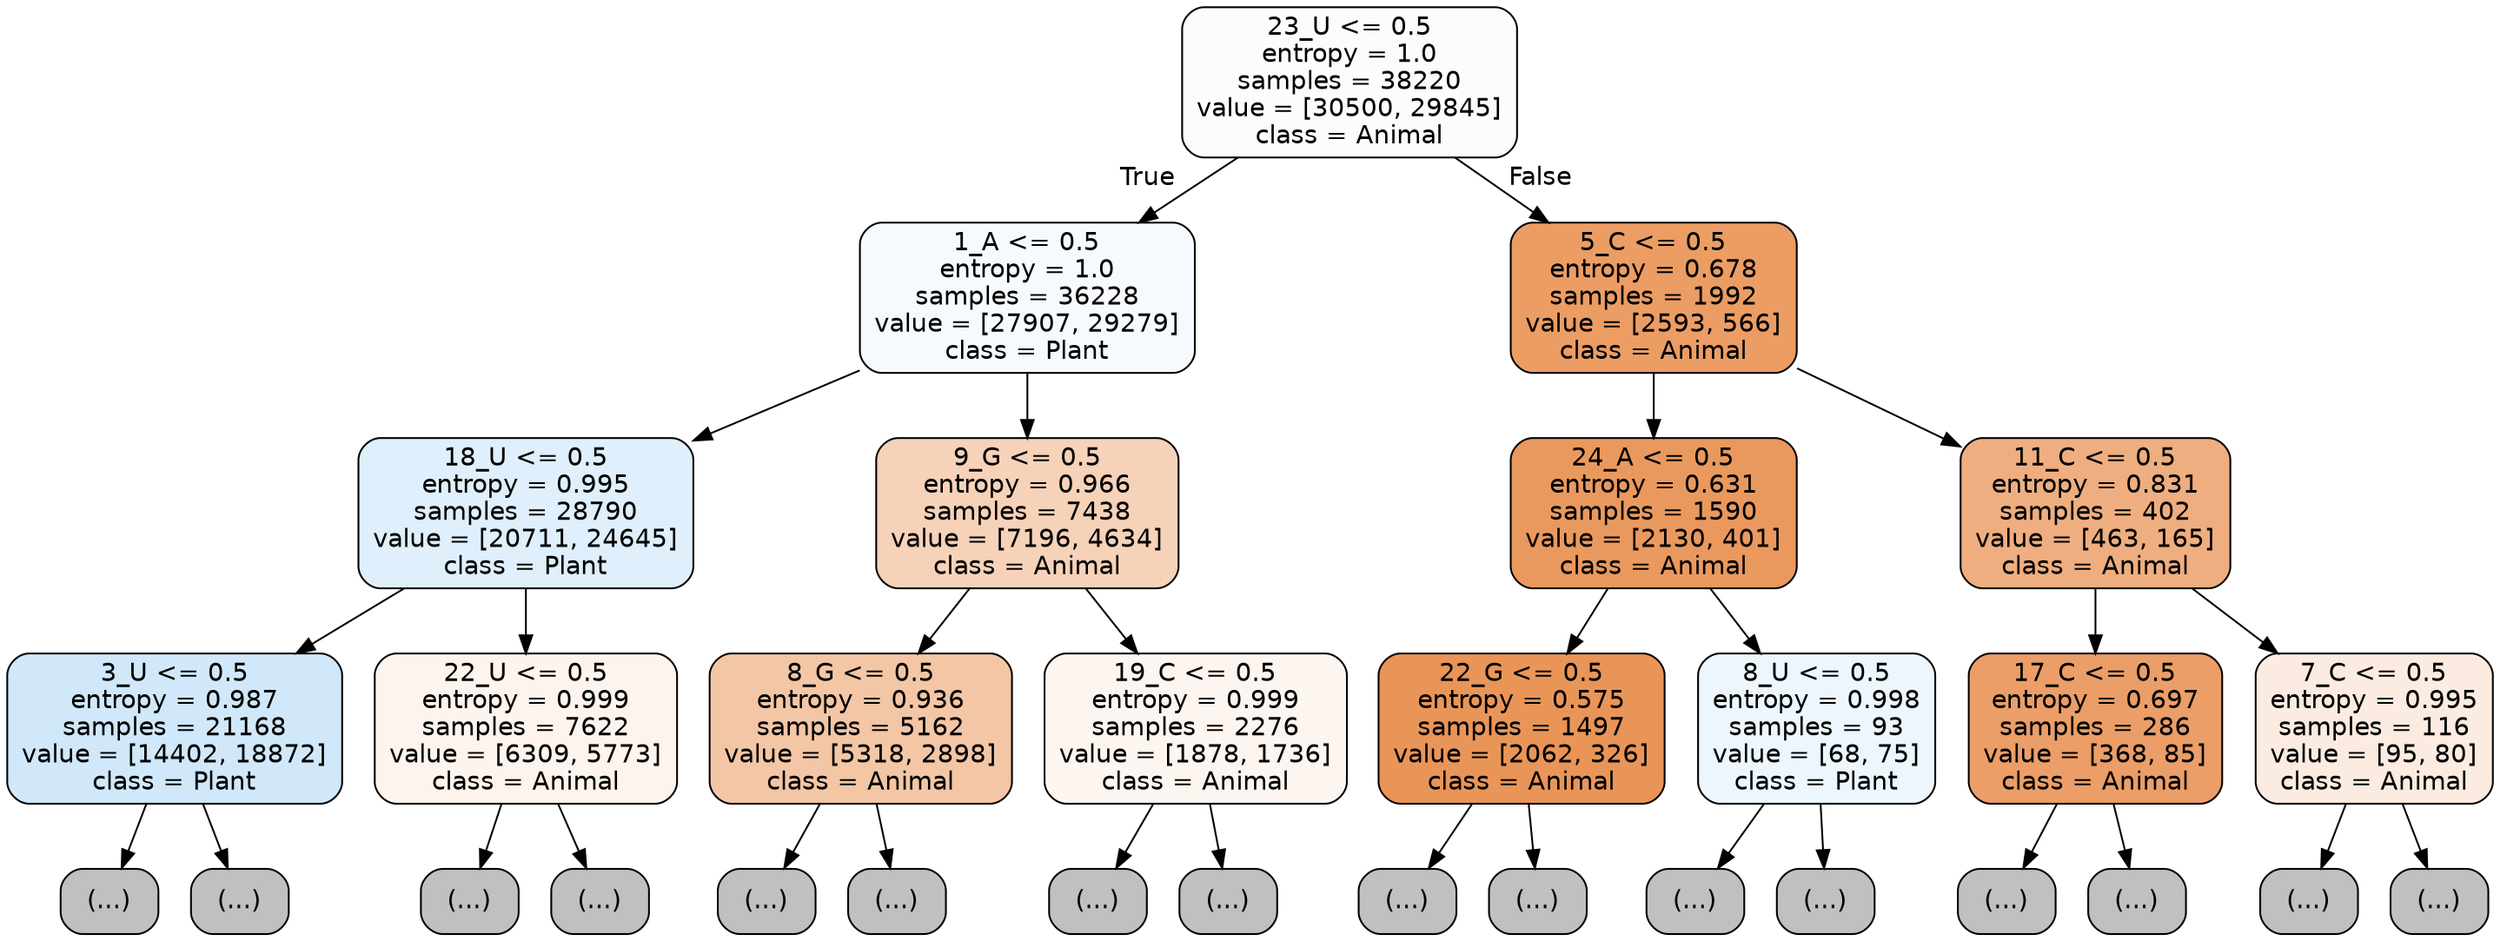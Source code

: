 digraph Tree {
node [shape=box, style="filled, rounded", color="black", fontname="helvetica"] ;
edge [fontname="helvetica"] ;
0 [label="23_U <= 0.5\nentropy = 1.0\nsamples = 38220\nvalue = [30500, 29845]\nclass = Animal", fillcolor="#fefcfb"] ;
1 [label="1_A <= 0.5\nentropy = 1.0\nsamples = 36228\nvalue = [27907, 29279]\nclass = Plant", fillcolor="#f6fafe"] ;
0 -> 1 [labeldistance=2.5, labelangle=45, headlabel="True"] ;
2 [label="18_U <= 0.5\nentropy = 0.995\nsamples = 28790\nvalue = [20711, 24645]\nclass = Plant", fillcolor="#dfeffb"] ;
1 -> 2 ;
3 [label="3_U <= 0.5\nentropy = 0.987\nsamples = 21168\nvalue = [14402, 18872]\nclass = Plant", fillcolor="#d0e8f9"] ;
2 -> 3 ;
4 [label="(...)", fillcolor="#C0C0C0"] ;
3 -> 4 ;
6945 [label="(...)", fillcolor="#C0C0C0"] ;
3 -> 6945 ;
9246 [label="22_U <= 0.5\nentropy = 0.999\nsamples = 7622\nvalue = [6309, 5773]\nclass = Animal", fillcolor="#fdf4ee"] ;
2 -> 9246 ;
9247 [label="(...)", fillcolor="#C0C0C0"] ;
9246 -> 9247 ;
12120 [label="(...)", fillcolor="#C0C0C0"] ;
9246 -> 12120 ;
12545 [label="9_G <= 0.5\nentropy = 0.966\nsamples = 7438\nvalue = [7196, 4634]\nclass = Animal", fillcolor="#f6d2b9"] ;
1 -> 12545 ;
12546 [label="8_G <= 0.5\nentropy = 0.936\nsamples = 5162\nvalue = [5318, 2898]\nclass = Animal", fillcolor="#f3c6a5"] ;
12545 -> 12546 ;
12547 [label="(...)", fillcolor="#C0C0C0"] ;
12546 -> 12547 ;
14620 [label="(...)", fillcolor="#C0C0C0"] ;
12546 -> 14620 ;
15373 [label="19_C <= 0.5\nentropy = 0.999\nsamples = 2276\nvalue = [1878, 1736]\nclass = Animal", fillcolor="#fdf5f0"] ;
12545 -> 15373 ;
15374 [label="(...)", fillcolor="#C0C0C0"] ;
15373 -> 15374 ;
16139 [label="(...)", fillcolor="#C0C0C0"] ;
15373 -> 16139 ;
16388 [label="5_C <= 0.5\nentropy = 0.678\nsamples = 1992\nvalue = [2593, 566]\nclass = Animal", fillcolor="#eb9d64"] ;
0 -> 16388 [labeldistance=2.5, labelangle=-45, headlabel="False"] ;
16389 [label="24_A <= 0.5\nentropy = 0.631\nsamples = 1590\nvalue = [2130, 401]\nclass = Animal", fillcolor="#ea995e"] ;
16388 -> 16389 ;
16390 [label="22_G <= 0.5\nentropy = 0.575\nsamples = 1497\nvalue = [2062, 326]\nclass = Animal", fillcolor="#e99558"] ;
16389 -> 16390 ;
16391 [label="(...)", fillcolor="#C0C0C0"] ;
16390 -> 16391 ;
16756 [label="(...)", fillcolor="#C0C0C0"] ;
16390 -> 16756 ;
16939 [label="8_U <= 0.5\nentropy = 0.998\nsamples = 93\nvalue = [68, 75]\nclass = Plant", fillcolor="#edf6fd"] ;
16389 -> 16939 ;
16940 [label="(...)", fillcolor="#C0C0C0"] ;
16939 -> 16940 ;
16993 [label="(...)", fillcolor="#C0C0C0"] ;
16939 -> 16993 ;
17012 [label="11_C <= 0.5\nentropy = 0.831\nsamples = 402\nvalue = [463, 165]\nclass = Animal", fillcolor="#eeae80"] ;
16388 -> 17012 ;
17013 [label="17_C <= 0.5\nentropy = 0.697\nsamples = 286\nvalue = [368, 85]\nclass = Animal", fillcolor="#eb9e67"] ;
17012 -> 17013 ;
17014 [label="(...)", fillcolor="#C0C0C0"] ;
17013 -> 17014 ;
17111 [label="(...)", fillcolor="#C0C0C0"] ;
17013 -> 17111 ;
17134 [label="7_C <= 0.5\nentropy = 0.995\nsamples = 116\nvalue = [95, 80]\nclass = Animal", fillcolor="#fbebe0"] ;
17012 -> 17134 ;
17135 [label="(...)", fillcolor="#C0C0C0"] ;
17134 -> 17135 ;
17170 [label="(...)", fillcolor="#C0C0C0"] ;
17134 -> 17170 ;
}